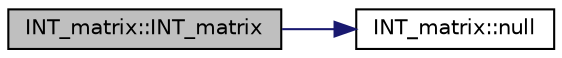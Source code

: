 digraph "INT_matrix::INT_matrix"
{
  edge [fontname="Helvetica",fontsize="10",labelfontname="Helvetica",labelfontsize="10"];
  node [fontname="Helvetica",fontsize="10",shape=record];
  rankdir="LR";
  Node0 [label="INT_matrix::INT_matrix",height=0.2,width=0.4,color="black", fillcolor="grey75", style="filled", fontcolor="black"];
  Node0 -> Node1 [color="midnightblue",fontsize="10",style="solid",fontname="Helvetica"];
  Node1 [label="INT_matrix::null",height=0.2,width=0.4,color="black", fillcolor="white", style="filled",URL="$d9/dd1/class_i_n_t__matrix.html#a516efd12df2b5b15a4af3b85d409c4bc"];
}
